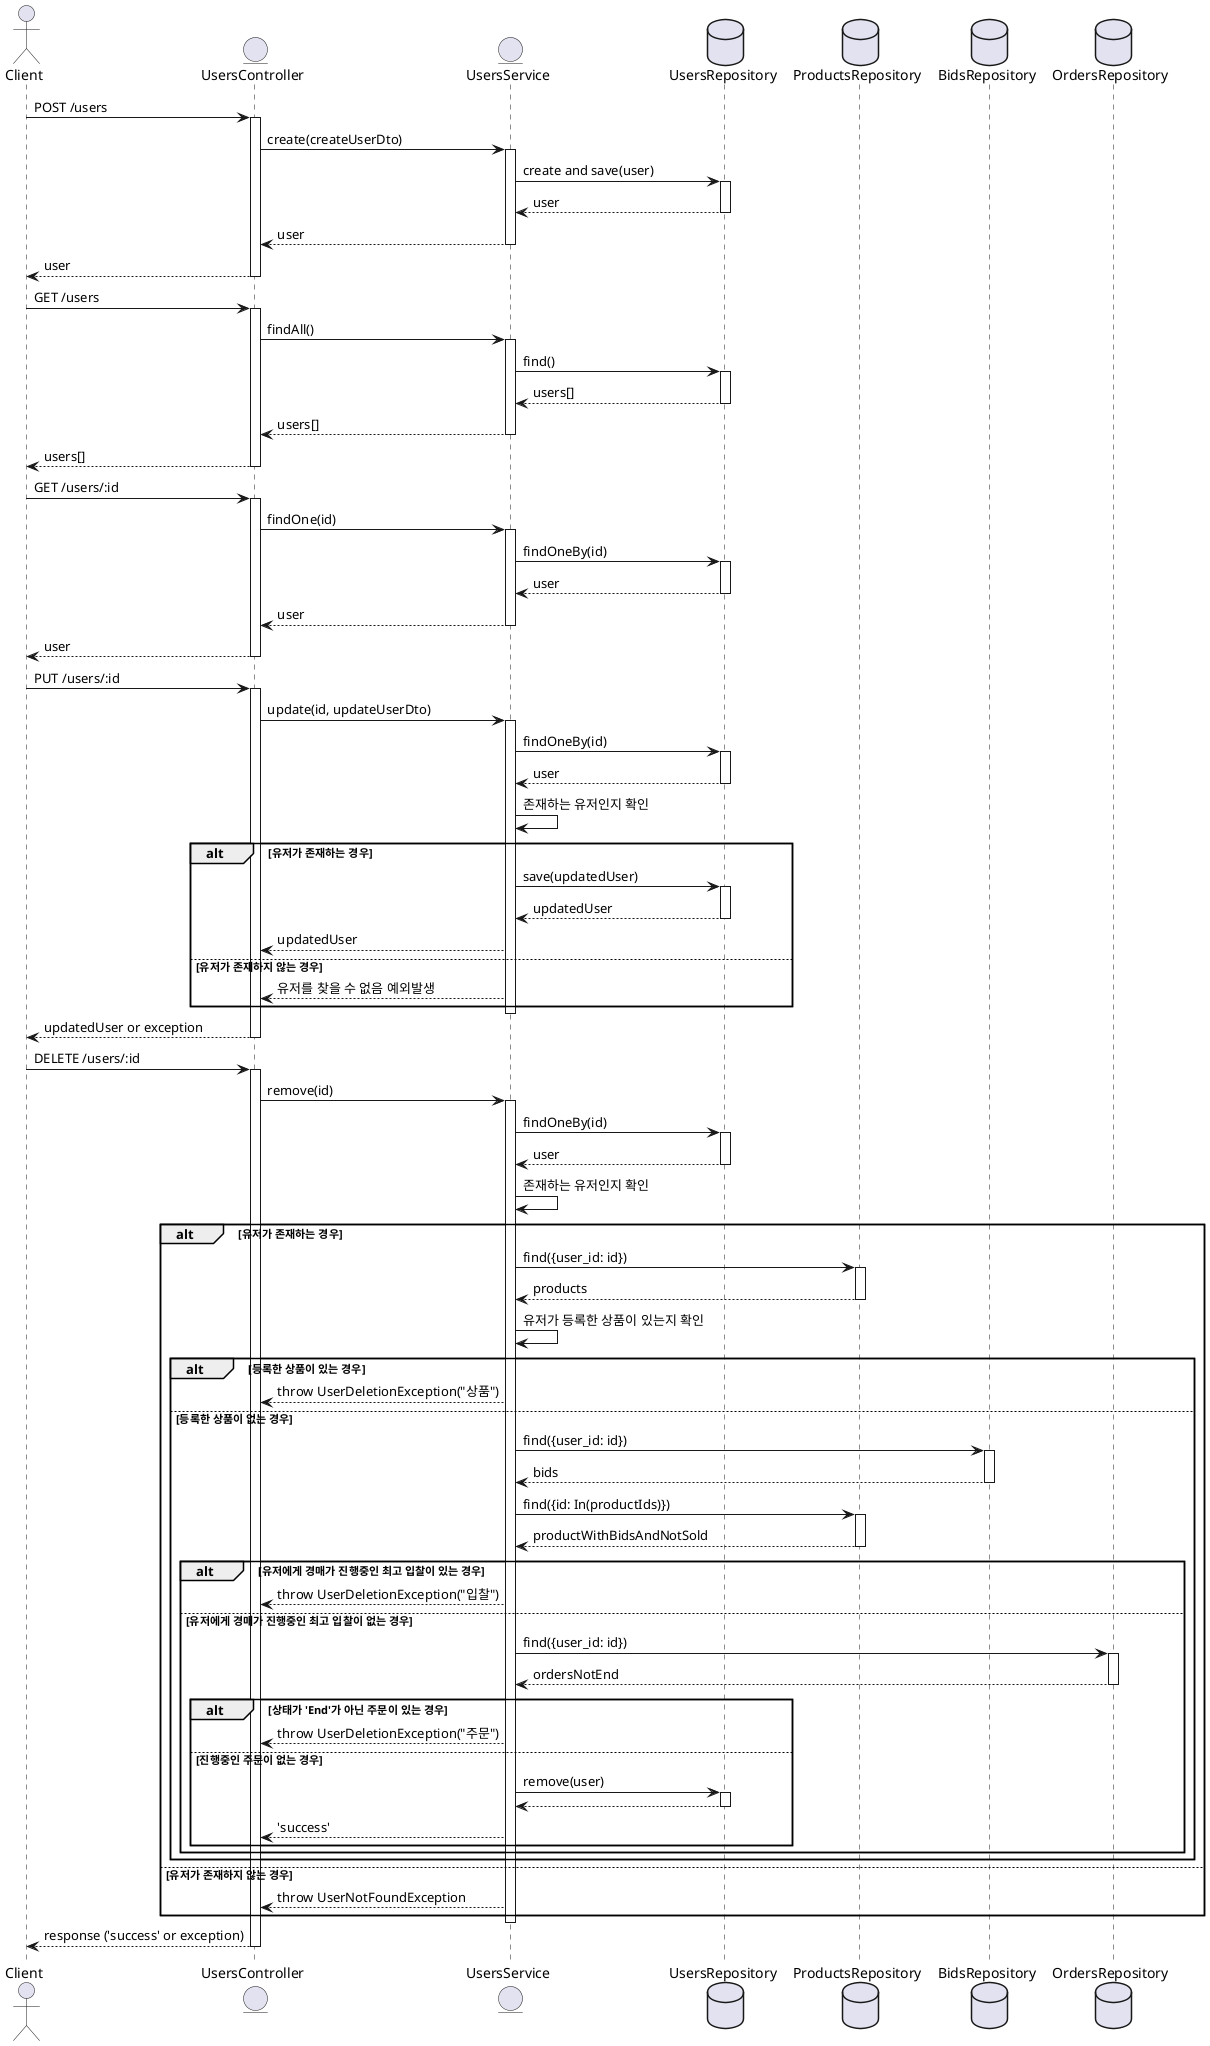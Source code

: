 @startuml
actor Client

entity "UsersController" as Controller

entity "UsersService" as Service

database "UsersRepository" as UsersRepo
database "ProductsRepository" as ProductsRepo
database "BidsRepository" as BidsRepo
database "OrdersRepository" as OrdersRepo

' Create
Client -> Controller : POST /users
activate Controller
Controller -> Service : create(createUserDto)
activate Service
Service -> UsersRepo : create and save(user)
activate UsersRepo
UsersRepo --> Service : user
deactivate UsersRepo
Service --> Controller : user
deactivate Service
Controller --> Client : user
deactivate Controller

' Find All
Client -> Controller : GET /users
activate Controller
Controller -> Service : findAll()
activate Service
Service -> UsersRepo : find()
activate UsersRepo
UsersRepo --> Service : users[]
deactivate UsersRepo
Service --> Controller : users[]
deactivate Service
Controller --> Client : users[]
deactivate Controller

' Find One
Client -> Controller : GET /users/:id
activate Controller
Controller -> Service : findOne(id)
activate Service
Service -> UsersRepo : findOneBy(id)
activate UsersRepo
UsersRepo --> Service : user
deactivate UsersRepo
Service --> Controller : user
deactivate Service
Controller --> Client : user
deactivate Controller

' Update User Sequence
Client -> Controller : PUT /users/:id
activate Controller
Controller -> Service : update(id, updateUserDto)
activate Service
Service -> UsersRepo : findOneBy(id)
activate UsersRepo
UsersRepo --> Service : user
deactivate UsersRepo
Service -> Service : 존재하는 유저인지 확인
alt 유저가 존재하는 경우
  Service -> UsersRepo : save(updatedUser)
  activate UsersRepo
  UsersRepo --> Service : updatedUser
  deactivate UsersRepo
  Service --> Controller : updatedUser
else 유저가 존재하지 않는 경우
  Service --> Controller : 유저를 찾을 수 없음 예외발생
end
deactivate Service
Controller --> Client : updatedUser or exception
deactivate Controller

' Remove
Client -> Controller : DELETE /users/:id
activate Controller
Controller -> Service : remove(id)
activate Service
Service -> UsersRepo : findOneBy(id)
activate UsersRepo
UsersRepo --> Service : user
deactivate UsersRepo
Service -> Service : 존재하는 유저인지 확인
alt 유저가 존재하는 경우
  Service -> ProductsRepo : find({user_id: id})
  activate ProductsRepo
  ProductsRepo --> Service : products
  deactivate ProductsRepo
  Service -> Service : 유저가 등록한 상품이 있는지 확인
  alt 등록한 상품이 있는 경우
    Service --> Controller : throw UserDeletionException("상품")
  else 등록한 상품이 없는 경우
    Service -> BidsRepo : find({user_id: id})
    activate BidsRepo
    BidsRepo --> Service : bids
    deactivate BidsRepo
    Service -> ProductsRepo : find({id: In(productIds)})
    activate ProductsRepo
    ProductsRepo --> Service : productWithBidsAndNotSold
    deactivate ProductsRepo
    alt 유저에게 경매가 진행중인 최고 입찰이 있는 경우
      Service --> Controller : throw UserDeletionException("입찰")
    else 유저에게 경매가 진행중인 최고 입찰이 없는 경우
      Service -> OrdersRepo : find({user_id: id})
      activate OrdersRepo
      OrdersRepo --> Service : ordersNotEnd
      deactivate OrdersRepo
      alt 상태가 'End'가 아닌 주문이 있는 경우
        Service --> Controller : throw UserDeletionException("주문")
      else 진행중인 주문이 없는 경우
        Service -> UsersRepo : remove(user)
        activate UsersRepo
        UsersRepo --> Service
        deactivate UsersRepo
        Service --> Controller : 'success'
      end
    end
  end
else 유저가 존재하지 않는 경우
  Service --> Controller : throw UserNotFoundException
end
deactivate Service
Controller --> Client : response ('success' or exception)
deactivate Controller


@enduml
